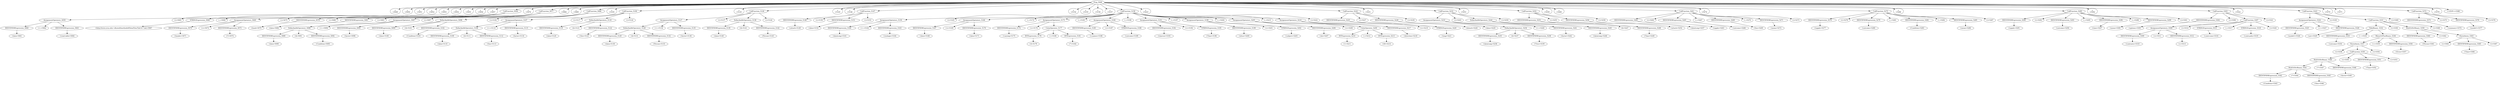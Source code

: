 digraph {

"Prog_5048"->"<
>5049";
"Prog_5048"->"<
>5050";
"Prog_5048"->"<
>5051";
"Prog_5048"->"<
>5052";
"Prog_5048"->"<
>5053";
"Prog_5048"->"<
>5054";
"Prog_5048"->"<
>5055";
"Prog_5048"->"<
>5056";
"Prog_5048"->"<
>5057";
"Prog_5048"->"CallFunction_5058";
"CallFunction_5058"->"AssignmentOpetators_5059";
"AssignmentOpetators_5059"->"IDENTIFIERExpression_5060";
"IDENTIFIERExpression_5060"->"<data>5061";
"AssignmentOpetators_5059"->"<<->5062";
"AssignmentOpetators_5059"->"IDENTIFIERExpression_5063";
"IDENTIFIERExpression_5063"->"<read.table>5064";
"CallFunction_5058"->"<(>5065";
"CallFunction_5058"->"STRINGExpression_5066";
"STRINGExpression_5066"->"<http://www.uvm.edu/~dhowell/methods8/DataFiles/Tab14-7.dat>5067";
"CallFunction_5058"->"<,>5068";
"CallFunction_5058"->"AssignmentOpetators_5069";
"AssignmentOpetators_5069"->"IDENTIFIERExpression_5070";
"IDENTIFIERExpression_5070"->"<header>5071";
"AssignmentOpetators_5069"->"<=>5072";
"AssignmentOpetators_5069"->"IDENTIFIERExpression_5073";
"IDENTIFIERExpression_5073"->"<T>5074";
"CallFunction_5058"->"<)>5075";
"Prog_5048"->"<
>5076";
"Prog_5048"->"CallFunction_5077";
"CallFunction_5077"->"IDENTIFIERExpression_5078";
"IDENTIFIERExpression_5078"->"<head>5079";
"CallFunction_5077"->"<(>5080";
"CallFunction_5077"->"IDENTIFIERExpression_5081";
"IDENTIFIERExpression_5081"->"<data>5082";
"CallFunction_5077"->"<)>5083";
"Prog_5048"->"<
>5084";
"Prog_5048"->"<
>5085";
"Prog_5048"->"CallFunction_5086";
"CallFunction_5086"->"AssignmentOpetators_5087";
"AssignmentOpetators_5087"->"DollarAndAtOperators_5088";
"DollarAndAtOperators_5088"->"IDENTIFIERExpression_5089";
"IDENTIFIERExpression_5089"->"<data>5090";
"DollarAndAtOperators_5088"->"<$>5091";
"DollarAndAtOperators_5088"->"IDENTIFIERExpression_5092";
"IDENTIFIERExpression_5092"->"<Condition>5093";
"AssignmentOpetators_5087"->"<<->5094";
"AssignmentOpetators_5087"->"IDENTIFIERExpression_5095";
"IDENTIFIERExpression_5095"->"<factor>5096";
"CallFunction_5086"->"<(>5097";
"CallFunction_5086"->"DollarAndAtOperators_5098";
"DollarAndAtOperators_5098"->"IDENTIFIERExpression_5099";
"IDENTIFIERExpression_5099"->"<data>5100";
"DollarAndAtOperators_5098"->"<$>5101";
"DollarAndAtOperators_5098"->"IDENTIFIERExpression_5102";
"IDENTIFIERExpression_5102"->"<Condition>5103";
"CallFunction_5086"->"<)>5104";
"Prog_5048"->"<
>5105";
"Prog_5048"->"CallFunction_5106";
"CallFunction_5106"->"AssignmentOpetators_5107";
"AssignmentOpetators_5107"->"DollarAndAtOperators_5108";
"DollarAndAtOperators_5108"->"IDENTIFIERExpression_5109";
"IDENTIFIERExpression_5109"->"<data>5110";
"DollarAndAtOperators_5108"->"<$>5111";
"DollarAndAtOperators_5108"->"IDENTIFIERExpression_5112";
"IDENTIFIERExpression_5112"->"<Sex>5113";
"AssignmentOpetators_5107"->"<<->5114";
"AssignmentOpetators_5107"->"IDENTIFIERExpression_5115";
"IDENTIFIERExpression_5115"->"<factor>5116";
"CallFunction_5106"->"<(>5117";
"CallFunction_5106"->"DollarAndAtOperators_5118";
"DollarAndAtOperators_5118"->"IDENTIFIERExpression_5119";
"IDENTIFIERExpression_5119"->"<data>5120";
"DollarAndAtOperators_5118"->"<$>5121";
"DollarAndAtOperators_5118"->"IDENTIFIERExpression_5122";
"IDENTIFIERExpression_5122"->"<Sex>5123";
"CallFunction_5106"->"<)>5124";
"Prog_5048"->"<
>5125";
"Prog_5048"->"CallFunction_5126";
"CallFunction_5126"->"AssignmentOpetators_5127";
"AssignmentOpetators_5127"->"DollarAndAtOperators_5128";
"DollarAndAtOperators_5128"->"IDENTIFIERExpression_5129";
"IDENTIFIERExpression_5129"->"<data>5130";
"DollarAndAtOperators_5128"->"<$>5131";
"DollarAndAtOperators_5128"->"IDENTIFIERExpression_5132";
"IDENTIFIERExpression_5132"->"<Person>5133";
"AssignmentOpetators_5127"->"<<->5134";
"AssignmentOpetators_5127"->"IDENTIFIERExpression_5135";
"IDENTIFIERExpression_5135"->"<factor>5136";
"CallFunction_5126"->"<(>5137";
"CallFunction_5126"->"DollarAndAtOperators_5138";
"DollarAndAtOperators_5138"->"IDENTIFIERExpression_5139";
"IDENTIFIERExpression_5139"->"<data>5140";
"DollarAndAtOperators_5138"->"<$>5141";
"DollarAndAtOperators_5138"->"IDENTIFIERExpression_5142";
"IDENTIFIERExpression_5142"->"<Person>5143";
"CallFunction_5126"->"<)>5144";
"Prog_5048"->"<
>5145";
"Prog_5048"->"<
>5146";
"Prog_5048"->"CallFunction_5147";
"CallFunction_5147"->"IDENTIFIERExpression_5148";
"IDENTIFIERExpression_5148"->"<attach>5149";
"CallFunction_5147"->"<(>5150";
"CallFunction_5147"->"IDENTIFIERExpression_5151";
"IDENTIFIERExpression_5151"->"<data>5152";
"CallFunction_5147"->"<)>5153";
"Prog_5048"->"<
>5154";
"Prog_5048"->"<
>5155";
"Prog_5048"->"<
>5156";
"Prog_5048"->"<
>5157";
"Prog_5048"->"CallFunction_5158";
"CallFunction_5158"->"AssignmentOpetators_5159";
"AssignmentOpetators_5159"->"IDENTIFIERExpression_5160";
"IDENTIFIERExpression_5160"->"<dataLong>5161";
"AssignmentOpetators_5159"->"<<->5162";
"AssignmentOpetators_5159"->"IDENTIFIERExpression_5163";
"IDENTIFIERExpression_5163"->"<reshape>5164";
"CallFunction_5158"->"<(>5165";
"CallFunction_5158"->"AssignmentOpetators_5166";
"AssignmentOpetators_5166"->"IDENTIFIERExpression_5167";
"IDENTIFIERExpression_5167"->"<data>5168";
"AssignmentOpetators_5166"->"<=>5169";
"AssignmentOpetators_5166"->"IDENTIFIERExpression_5170";
"IDENTIFIERExpression_5170"->"<data>5171";
"CallFunction_5158"->"<,>5172";
"CallFunction_5158"->"AssignmentOpetators_5173";
"AssignmentOpetators_5173"->"IDENTIFIERExpression_5174";
"IDENTIFIERExpression_5174"->"<varying>5175";
"AssignmentOpetators_5173"->"<=>5176";
"AssignmentOpetators_5173"->"ColonOperator_5177";
"ColonOperator_5177"->"INTExpression_5178";
"INTExpression_5178"->"<4>5179";
"ColonOperator_5177"->"<:>5180";
"ColonOperator_5177"->"INTExpression_5181";
"INTExpression_5181"->"<7>5182";
"CallFunction_5158"->"<,>5183";
"CallFunction_5158"->"AssignmentOpetators_5184";
"AssignmentOpetators_5184"->"IDENTIFIERExpression_5185";
"IDENTIFIERExpression_5185"->"<v.names>5186";
"AssignmentOpetators_5184"->"<=>5187";
"AssignmentOpetators_5184"->"STRINGExpression_5188";
"STRINGExpression_5188"->"<outcome>5189";
"CallFunction_5158"->"<,>5190";
"CallFunction_5158"->"AssignmentOpetators_5191";
"AssignmentOpetators_5191"->"IDENTIFIERExpression_5192";
"IDENTIFIERExpression_5192"->"<timevar>5193";
"AssignmentOpetators_5191"->"<=>5194";
"AssignmentOpetators_5191"->"STRINGExpression_5195";
"STRINGExpression_5195"->"<Time>5196";
"CallFunction_5158"->"<,>5197";
"CallFunction_5158"->"AssignmentOpetators_5198";
"AssignmentOpetators_5198"->"IDENTIFIERExpression_5199";
"IDENTIFIERExpression_5199"->"<idvar>5200";
"AssignmentOpetators_5198"->"<=>5201";
"AssignmentOpetators_5198"->"STRINGExpression_5202";
"STRINGExpression_5202"->"<subject>5203";
"CallFunction_5158"->"<,>5204";
"CallFunction_5158"->"AssignmentOpetators_5205";
"AssignmentOpetators_5205"->"IDENTIFIERExpression_5206";
"IDENTIFIERExpression_5206"->"<ids>5207";
"AssignmentOpetators_5205"->"<=>5208";
"AssignmentOpetators_5205"->"ColonOperator_5209";
"ColonOperator_5209"->"INTExpression_5210";
"INTExpression_5210"->"<1>5211";
"ColonOperator_5209"->"<:>5212";
"ColonOperator_5209"->"INTExpression_5213";
"INTExpression_5213"->"<40>5214";
"CallFunction_5158"->"<,>5215";
"CallFunction_5158"->"AssignmentOpetators_5216";
"AssignmentOpetators_5216"->"IDENTIFIERExpression_5217";
"IDENTIFIERExpression_5217"->"<direction>5218";
"AssignmentOpetators_5216"->"<=>5219";
"AssignmentOpetators_5216"->"STRINGExpression_5220";
"STRINGExpression_5220"->"<long>5221";
"CallFunction_5158"->"<)>5222";
"Prog_5048"->"<
>5223";
"Prog_5048"->"CallFunction_5224";
"CallFunction_5224"->"IDENTIFIERExpression_5225";
"IDENTIFIERExpression_5225"->"<detach>5226";
"CallFunction_5224"->"<(>5227";
"CallFunction_5224"->"IDENTIFIERExpression_5228";
"IDENTIFIERExpression_5228"->"<data>5229";
"CallFunction_5224"->"<)>5230";
"Prog_5048"->"<
>5231";
"Prog_5048"->"CallFunction_5232";
"CallFunction_5232"->"AssignmentOpetators_5233";
"AssignmentOpetators_5233"->"DollarAndAtOperators_5234";
"DollarAndAtOperators_5234"->"IDENTIFIERExpression_5235";
"IDENTIFIERExpression_5235"->"<dataLong>5236";
"DollarAndAtOperators_5234"->"<$>5237";
"DollarAndAtOperators_5234"->"IDENTIFIERExpression_5238";
"IDENTIFIERExpression_5238"->"<Time>5239";
"AssignmentOpetators_5233"->"<<->5240";
"AssignmentOpetators_5233"->"IDENTIFIERExpression_5241";
"IDENTIFIERExpression_5241"->"<factor>5242";
"CallFunction_5232"->"<(>5243";
"CallFunction_5232"->"DollarAndAtOperators_5244";
"DollarAndAtOperators_5244"->"IDENTIFIERExpression_5245";
"IDENTIFIERExpression_5245"->"<dataLong>5246";
"DollarAndAtOperators_5244"->"<$>5247";
"DollarAndAtOperators_5244"->"IDENTIFIERExpression_5248";
"IDENTIFIERExpression_5248"->"<Time>5249";
"CallFunction_5232"->"<)>5250";
"Prog_5048"->"<
>5251";
"Prog_5048"->"CallFunction_5252";
"CallFunction_5252"->"IDENTIFIERExpression_5253";
"IDENTIFIERExpression_5253"->"<attach>5254";
"CallFunction_5252"->"<(>5255";
"CallFunction_5252"->"IDENTIFIERExpression_5256";
"IDENTIFIERExpression_5256"->"<dataLong>5257";
"CallFunction_5252"->"<)>5258";
"Prog_5048"->"<
>5259";
"Prog_5048"->"<
>5260";
"Prog_5048"->"CallFunction_5261";
"CallFunction_5261"->"IDENTIFIERExpression_5262";
"IDENTIFIERExpression_5262"->"<tapply>5263";
"CallFunction_5261"->"<(>5264";
"CallFunction_5261"->"IDENTIFIERExpression_5265";
"IDENTIFIERExpression_5265"->"<outcome>5266";
"CallFunction_5261"->"<,>5267";
"CallFunction_5261"->"IDENTIFIERExpression_5268";
"IDENTIFIERExpression_5268"->"<Sex>5269";
"CallFunction_5261"->"<,>5270";
"CallFunction_5261"->"IDENTIFIERExpression_5271";
"IDENTIFIERExpression_5271"->"<mean>5272";
"CallFunction_5261"->"<)>5273";
"Prog_5048"->"<
>5274";
"Prog_5048"->"CallFunction_5275";
"CallFunction_5275"->"IDENTIFIERExpression_5276";
"IDENTIFIERExpression_5276"->"<tapply>5277";
"CallFunction_5275"->"<(>5278";
"CallFunction_5275"->"IDENTIFIERExpression_5279";
"IDENTIFIERExpression_5279"->"<outcome>5280";
"CallFunction_5275"->"<,>5281";
"CallFunction_5275"->"IDENTIFIERExpression_5282";
"IDENTIFIERExpression_5282"->"<Condition>5283";
"CallFunction_5275"->"<,>5284";
"CallFunction_5275"->"IDENTIFIERExpression_5285";
"IDENTIFIERExpression_5285"->"<mean>5286";
"CallFunction_5275"->"<)>5287";
"Prog_5048"->"<
>5288";
"Prog_5048"->"CallFunction_5289";
"CallFunction_5289"->"IDENTIFIERExpression_5290";
"IDENTIFIERExpression_5290"->"<tapply>5291";
"CallFunction_5289"->"<(>5292";
"CallFunction_5289"->"IDENTIFIERExpression_5293";
"IDENTIFIERExpression_5293"->"<outcome>5294";
"CallFunction_5289"->"<,>5295";
"CallFunction_5289"->"IDENTIFIERExpression_5296";
"IDENTIFIERExpression_5296"->"<time>5297";
"CallFunction_5289"->"<,>5298";
"CallFunction_5289"->"IDENTIFIERExpression_5299";
"IDENTIFIERExpression_5299"->"<mean>5300";
"CallFunction_5289"->"<)>5301";
"Prog_5048"->"<
>5302";
"Prog_5048"->"CallFunction_5303";
"CallFunction_5303"->"IDENTIFIERExpression_5304";
"IDENTIFIERExpression_5304"->"<options>5305";
"CallFunction_5303"->"<(>5306";
"CallFunction_5303"->"CallFunction_5307";
"CallFunction_5307"->"AssignmentOpetators_5308";
"AssignmentOpetators_5308"->"IDENTIFIERExpression_5309";
"IDENTIFIERExpression_5309"->"<contrasts>5310";
"AssignmentOpetators_5308"->"<=>5311";
"AssignmentOpetators_5308"->"IDENTIFIERExpression_5312";
"IDENTIFIERExpression_5312"->"<c>5313";
"CallFunction_5307"->"<(>5314";
"CallFunction_5307"->"STRINGExpression_5315";
"STRINGExpression_5315"->"<contr.sum>5316";
"CallFunction_5307"->"<,>5317";
"CallFunction_5307"->"STRINGExpression_5318";
"STRINGExpression_5318"->"<contr.poly>5319";
"CallFunction_5307"->"<)>5320";
"CallFunction_5303"->"<)>5321";
"Prog_5048"->"<
>5322";
"Prog_5048"->"CallFunction_5323";
"CallFunction_5323"->"AssignmentOpetators_5324";
"AssignmentOpetators_5324"->"IDENTIFIERExpression_5325";
"IDENTIFIERExpression_5325"->"<model1>5326";
"AssignmentOpetators_5324"->"<<->5327";
"AssignmentOpetators_5324"->"IDENTIFIERExpression_5328";
"IDENTIFIERExpression_5328"->"<aov>5329";
"CallFunction_5323"->"<(>5330";
"CallFunction_5323"->"CallFunction_5331";
"CallFunction_5331"->"TildeBinary_5332";
"TildeBinary_5332"->"IDENTIFIERExpression_5333";
"IDENTIFIERExpression_5333"->"<outcome>5334";
"TildeBinary_5332"->"<~>5335";
"TildeBinary_5332"->"MinusOrPlusBinary_5336";
"MinusOrPlusBinary_5336"->"Parenthesis_5337";
"Parenthesis_5337"->"<(>5338";
"Parenthesis_5337"->"CallFunction_5339";
"CallFunction_5339"->"MultOrDivBinary_5340";
"MultOrDivBinary_5340"->"MultOrDivBinary_5341";
"MultOrDivBinary_5341"->"IDENTIFIERExpression_5342";
"IDENTIFIERExpression_5342"->"<Condition>5343";
"MultOrDivBinary_5341"->"<*>5344";
"MultOrDivBinary_5341"->"IDENTIFIERExpression_5345";
"IDENTIFIERExpression_5345"->"<Sex>5346";
"MultOrDivBinary_5340"->"<*>5347";
"MultOrDivBinary_5340"->"IDENTIFIERExpression_5348";
"IDENTIFIERExpression_5348"->"<factor>5349";
"CallFunction_5339"->"<(>5350";
"CallFunction_5339"->"IDENTIFIERExpression_5351";
"IDENTIFIERExpression_5351"->"<Time>5352";
"CallFunction_5339"->"<)>5353";
"Parenthesis_5337"->"<)>5354";
"MinusOrPlusBinary_5336"->"<+>5355";
"MinusOrPlusBinary_5336"->"IDENTIFIERExpression_5356";
"IDENTIFIERExpression_5356"->"<Error>5357";
"CallFunction_5331"->"<(>5358";
"CallFunction_5331"->"MultOrDivBinary_5359";
"MultOrDivBinary_5359"->"IDENTIFIERExpression_5360";
"IDENTIFIERExpression_5360"->"<Person>5361";
"MultOrDivBinary_5359"->"</>5362";
"MultOrDivBinary_5359"->"Parenthesis_5363";
"Parenthesis_5363"->"<(>5364";
"Parenthesis_5363"->"IDENTIFIERExpression_5365";
"IDENTIFIERExpression_5365"->"<Time>5366";
"Parenthesis_5363"->"<)>5367";
"CallFunction_5331"->"<)>5368";
"CallFunction_5323"->"<)>5369";
"Prog_5048"->"<
>5370";
"Prog_5048"->"<
>5371";
"Prog_5048"->"CallFunction_5372";
"CallFunction_5372"->"IDENTIFIERExpression_5373";
"IDENTIFIERExpression_5373"->"<summary>5374";
"CallFunction_5372"->"<(>5375";
"CallFunction_5372"->"IDENTIFIERExpression_5376";
"IDENTIFIERExpression_5376"->"<model1>5377";
"CallFunction_5372"->"<)>5378";
"Prog_5048"->"<
>5379";
"Prog_5048"->"<<EOF>>5380";
}

